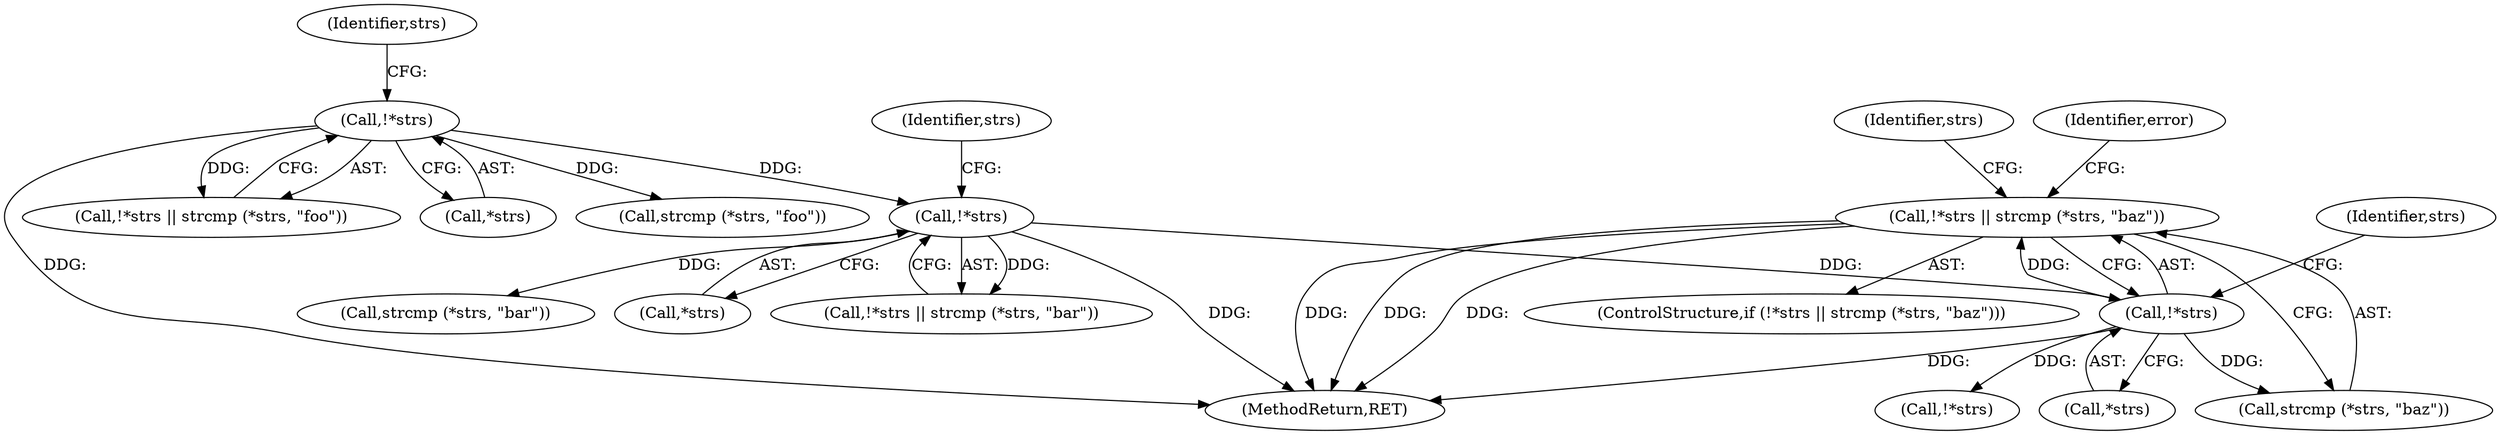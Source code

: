 digraph "1_dbus_9a6bce9b615abca6068348c1606ba8eaf13d9ae0_33@API" {
"1000183" [label="(Call,!*strs || strcmp (*strs, \"baz\"))"];
"1000184" [label="(Call,!*strs)"];
"1000149" [label="(Call,!*strs)"];
"1000130" [label="(Call,!*strs)"];
"1000131" [label="(Call,*strs)"];
"1000203" [label="(Call,!*strs)"];
"1000302" [label="(MethodReturn,RET)"];
"1000148" [label="(Call,!*strs || strcmp (*strs, \"bar\"))"];
"1000129" [label="(Call,!*strs || strcmp (*strs, \"foo\"))"];
"1000135" [label="(Identifier,strs)"];
"1000152" [label="(Call,strcmp (*strs, \"bar\"))"];
"1000187" [label="(Call,strcmp (*strs, \"baz\"))"];
"1000149" [label="(Call,!*strs)"];
"1000185" [label="(Call,*strs)"];
"1000183" [label="(Call,!*strs || strcmp (*strs, \"baz\"))"];
"1000154" [label="(Identifier,strs)"];
"1000150" [label="(Call,*strs)"];
"1000130" [label="(Call,!*strs)"];
"1000193" [label="(Identifier,error)"];
"1000133" [label="(Call,strcmp (*strs, \"foo\"))"];
"1000184" [label="(Call,!*strs)"];
"1000182" [label="(ControlStructure,if (!*strs || strcmp (*strs, \"baz\")))"];
"1000200" [label="(Identifier,strs)"];
"1000189" [label="(Identifier,strs)"];
"1000183" -> "1000182"  [label="AST: "];
"1000183" -> "1000184"  [label="CFG: "];
"1000183" -> "1000187"  [label="CFG: "];
"1000184" -> "1000183"  [label="AST: "];
"1000187" -> "1000183"  [label="AST: "];
"1000193" -> "1000183"  [label="CFG: "];
"1000200" -> "1000183"  [label="CFG: "];
"1000183" -> "1000302"  [label="DDG: "];
"1000183" -> "1000302"  [label="DDG: "];
"1000183" -> "1000302"  [label="DDG: "];
"1000184" -> "1000183"  [label="DDG: "];
"1000184" -> "1000185"  [label="CFG: "];
"1000185" -> "1000184"  [label="AST: "];
"1000189" -> "1000184"  [label="CFG: "];
"1000184" -> "1000302"  [label="DDG: "];
"1000149" -> "1000184"  [label="DDG: "];
"1000184" -> "1000187"  [label="DDG: "];
"1000184" -> "1000203"  [label="DDG: "];
"1000149" -> "1000148"  [label="AST: "];
"1000149" -> "1000150"  [label="CFG: "];
"1000150" -> "1000149"  [label="AST: "];
"1000154" -> "1000149"  [label="CFG: "];
"1000148" -> "1000149"  [label="CFG: "];
"1000149" -> "1000302"  [label="DDG: "];
"1000149" -> "1000148"  [label="DDG: "];
"1000130" -> "1000149"  [label="DDG: "];
"1000149" -> "1000152"  [label="DDG: "];
"1000130" -> "1000129"  [label="AST: "];
"1000130" -> "1000131"  [label="CFG: "];
"1000131" -> "1000130"  [label="AST: "];
"1000135" -> "1000130"  [label="CFG: "];
"1000129" -> "1000130"  [label="CFG: "];
"1000130" -> "1000302"  [label="DDG: "];
"1000130" -> "1000129"  [label="DDG: "];
"1000130" -> "1000133"  [label="DDG: "];
}

